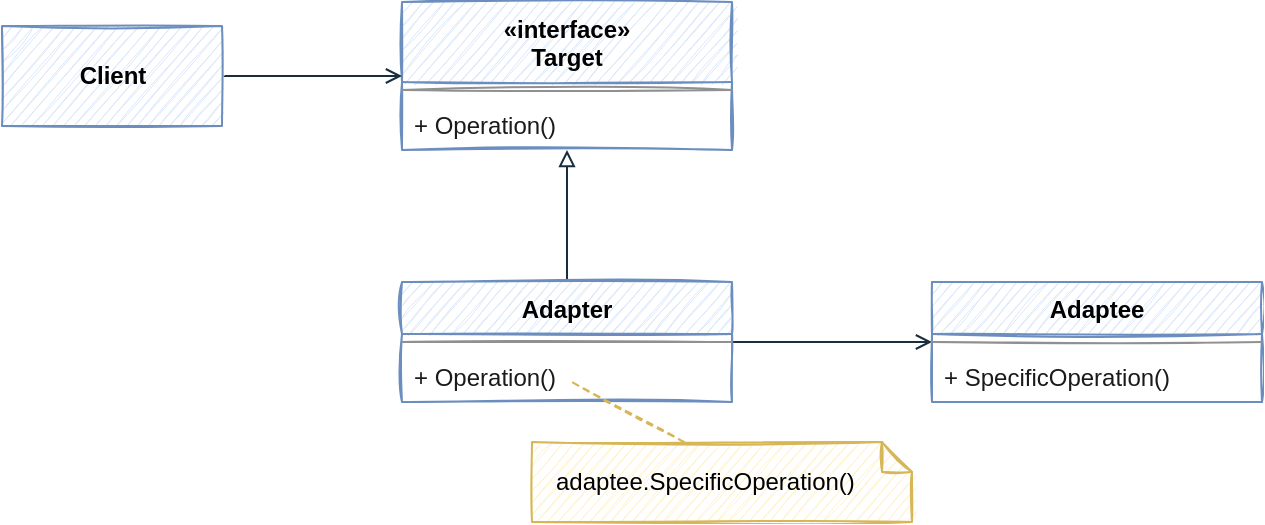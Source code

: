 <mxfile version="20.8.16" type="device" pages="5"><diagram id="pfxA9gv14tCuH7BsV-Ln" name="Adapter"><mxGraphModel dx="1404" dy="864" grid="0" gridSize="10" guides="1" tooltips="0" connect="1" arrows="1" fold="1" page="1" pageScale="1" pageWidth="1169" pageHeight="827" math="0" shadow="0"><root><mxCell id="t0Gk355Egd2EpJJYX6fK-0"/><mxCell id="t0Gk355Egd2EpJJYX6fK-1" parent="t0Gk355Egd2EpJJYX6fK-0"/><mxCell id="r9_oYsfu7Edrs36lkvw7-0" value="«interface»&#10;Target" style="swimlane;fontStyle=1;align=center;verticalAlign=top;childLayout=stackLayout;horizontal=1;startSize=40;horizontalStack=0;resizeParent=1;resizeParentMax=0;resizeLast=0;collapsible=1;marginBottom=0;rounded=0;sketch=1;fillColor=#dae8fc;strokeColor=#6c8ebf;" parent="t0Gk355Egd2EpJJYX6fK-1" vertex="1"><mxGeometry x="275" y="100" width="165" height="74" as="geometry"><mxRectangle x="250" y="670" width="100" height="30" as="alternateBounds"/></mxGeometry></mxCell><mxCell id="r9_oYsfu7Edrs36lkvw7-1" value="" style="line;strokeWidth=1;fillColor=none;align=left;verticalAlign=middle;spacingTop=-1;spacingLeft=3;spacingRight=3;rotatable=0;labelPosition=right;points=[];portConstraint=eastwest;rounded=0;sketch=1;labelBackgroundColor=#EEEEEE;strokeColor=#909090;fontColor=#1A1A1A;" parent="r9_oYsfu7Edrs36lkvw7-0" vertex="1"><mxGeometry y="40" width="165" height="8" as="geometry"/></mxCell><mxCell id="r9_oYsfu7Edrs36lkvw7-2" value="+ Operation()" style="text;strokeColor=none;fillColor=none;align=left;verticalAlign=top;spacingLeft=4;spacingRight=4;overflow=hidden;rotatable=0;points=[[0,0.5],[1,0.5]];portConstraint=eastwest;rounded=0;sketch=1;fontColor=#1A1A1A;" parent="r9_oYsfu7Edrs36lkvw7-0" vertex="1"><mxGeometry y="48" width="165" height="26" as="geometry"/></mxCell><mxCell id="r9_oYsfu7Edrs36lkvw7-3" style="edgeStyle=orthogonalEdgeStyle;rounded=0;orthogonalLoop=1;jettySize=auto;html=1;endArrow=block;endFill=0;labelBackgroundColor=#EEEEEE;strokeColor=#182E3E;fontColor=#1A1A1A;" parent="t0Gk355Egd2EpJJYX6fK-1" source="r9_oYsfu7Edrs36lkvw7-4" target="r9_oYsfu7Edrs36lkvw7-0" edge="1"><mxGeometry relative="1" as="geometry"/></mxCell><mxCell id="V8s5TMU2EH_NeJxdK_gp-17" style="edgeStyle=orthogonalEdgeStyle;rounded=0;orthogonalLoop=1;jettySize=auto;html=1;fontColor=#1A1A1A;strokeColor=#182E3E;endArrow=open;endFill=0;" parent="t0Gk355Egd2EpJJYX6fK-1" source="r9_oYsfu7Edrs36lkvw7-4" target="V8s5TMU2EH_NeJxdK_gp-14" edge="1"><mxGeometry relative="1" as="geometry"/></mxCell><mxCell id="r9_oYsfu7Edrs36lkvw7-4" value="Adapter" style="swimlane;fontStyle=1;align=center;verticalAlign=top;childLayout=stackLayout;horizontal=1;startSize=26;horizontalStack=0;resizeParent=1;resizeParentMax=0;resizeLast=0;collapsible=1;marginBottom=0;rounded=0;sketch=1;fillColor=#dae8fc;strokeColor=#6c8ebf;" parent="t0Gk355Egd2EpJJYX6fK-1" vertex="1"><mxGeometry x="275" y="240" width="165" height="60" as="geometry"/></mxCell><mxCell id="r9_oYsfu7Edrs36lkvw7-5" value="" style="line;strokeWidth=1;fillColor=none;align=left;verticalAlign=middle;spacingTop=-1;spacingLeft=3;spacingRight=3;rotatable=0;labelPosition=right;points=[];portConstraint=eastwest;rounded=0;sketch=1;labelBackgroundColor=#EEEEEE;strokeColor=#909090;fontColor=#1A1A1A;" parent="r9_oYsfu7Edrs36lkvw7-4" vertex="1"><mxGeometry y="26" width="165" height="8" as="geometry"/></mxCell><mxCell id="r9_oYsfu7Edrs36lkvw7-6" value="+ Operation()" style="text;strokeColor=none;fillColor=none;align=left;verticalAlign=top;spacingLeft=4;spacingRight=4;overflow=hidden;rotatable=0;points=[[0,0.5],[1,0.5]];portConstraint=eastwest;rounded=0;sketch=1;fontColor=#1A1A1A;" parent="r9_oYsfu7Edrs36lkvw7-4" vertex="1"><mxGeometry y="34" width="165" height="26" as="geometry"/></mxCell><mxCell id="r9_oYsfu7Edrs36lkvw7-12" style="edgeStyle=orthogonalEdgeStyle;rounded=0;orthogonalLoop=1;jettySize=auto;html=1;startArrow=none;startFill=0;endArrow=open;endFill=0;labelBackgroundColor=#EEEEEE;strokeColor=#182E3E;fontColor=#1A1A1A;" parent="t0Gk355Egd2EpJJYX6fK-1" source="r9_oYsfu7Edrs36lkvw7-13" target="r9_oYsfu7Edrs36lkvw7-0" edge="1"><mxGeometry relative="1" as="geometry"/></mxCell><mxCell id="r9_oYsfu7Edrs36lkvw7-13" value="&lt;b&gt;Client&lt;/b&gt;" style="html=1;rounded=0;sketch=1;fillColor=#dae8fc;strokeColor=#6c8ebf;" parent="t0Gk355Egd2EpJJYX6fK-1" vertex="1"><mxGeometry x="75" y="112" width="110" height="50" as="geometry"/></mxCell><mxCell id="V8s5TMU2EH_NeJxdK_gp-14" value="Adaptee" style="swimlane;fontStyle=1;align=center;verticalAlign=top;childLayout=stackLayout;horizontal=1;startSize=26;horizontalStack=0;resizeParent=1;resizeParentMax=0;resizeLast=0;collapsible=1;marginBottom=0;rounded=0;sketch=1;fillColor=#dae8fc;strokeColor=#6c8ebf;" parent="t0Gk355Egd2EpJJYX6fK-1" vertex="1"><mxGeometry x="540" y="240" width="165" height="60" as="geometry"/></mxCell><mxCell id="V8s5TMU2EH_NeJxdK_gp-15" value="" style="line;strokeWidth=1;fillColor=none;align=left;verticalAlign=middle;spacingTop=-1;spacingLeft=3;spacingRight=3;rotatable=0;labelPosition=right;points=[];portConstraint=eastwest;rounded=0;sketch=1;labelBackgroundColor=#EEEEEE;strokeColor=#909090;fontColor=#1A1A1A;" parent="V8s5TMU2EH_NeJxdK_gp-14" vertex="1"><mxGeometry y="26" width="165" height="8" as="geometry"/></mxCell><mxCell id="V8s5TMU2EH_NeJxdK_gp-16" value="+ SpecificOperation()" style="text;strokeColor=none;fillColor=none;align=left;verticalAlign=top;spacingLeft=4;spacingRight=4;overflow=hidden;rotatable=0;points=[[0,0.5],[1,0.5]];portConstraint=eastwest;rounded=0;sketch=1;fontColor=#1A1A1A;" parent="V8s5TMU2EH_NeJxdK_gp-14" vertex="1"><mxGeometry y="34" width="165" height="26" as="geometry"/></mxCell><mxCell id="V8s5TMU2EH_NeJxdK_gp-18" value="adaptee.SpecificOperation()" style="shape=note;size=15;align=left;spacingLeft=10;html=1;whiteSpace=wrap;rounded=0;sketch=1;strokeColor=#d6b656;fillColor=#fff2cc;" parent="t0Gk355Egd2EpJJYX6fK-1" vertex="1"><mxGeometry x="340" y="320" width="190" height="40" as="geometry"/></mxCell><mxCell id="V8s5TMU2EH_NeJxdK_gp-19" value="" style="edgeStyle=none;endArrow=none;exitX=0.4;exitY=0;dashed=1;html=1;rounded=1;sketch=1;fontColor=#1A1A1A;strokeColor=#d6b656;curved=0;fillColor=#fff2cc;" parent="t0Gk355Egd2EpJJYX6fK-1" source="V8s5TMU2EH_NeJxdK_gp-18" edge="1"><mxGeometry x="1" relative="1" as="geometry"><mxPoint x="360" y="290" as="targetPoint"/></mxGeometry></mxCell></root></mxGraphModel></diagram><diagram id="CFkx3T3PTNuRlUrd-KWw" name="Composite"><mxGraphModel dx="968" dy="596" grid="0" gridSize="10" guides="1" tooltips="1" connect="1" arrows="1" fold="1" page="1" pageScale="1" pageWidth="1654" pageHeight="1169" background="none" math="0" shadow="0"><root><mxCell id="0"/><mxCell id="1" parent="0"/><mxCell id="BNOG06OLYAFq1OP3cc1Z-1" value="«interface»&#10;Component" style="swimlane;fontStyle=1;align=center;verticalAlign=top;childLayout=stackLayout;horizontal=1;startSize=40;horizontalStack=0;resizeParent=1;resizeParentMax=0;resizeLast=0;collapsible=1;marginBottom=0;rounded=0;fillColor=#dae8fc;strokeColor=#6c8ebf;fontColor=default;sketch=1;curveFitting=1;jiggle=2;" parent="1" vertex="1"><mxGeometry x="232" y="360" width="165" height="74" as="geometry"><mxRectangle x="250" y="670" width="100" height="30" as="alternateBounds"/></mxGeometry></mxCell><mxCell id="BNOG06OLYAFq1OP3cc1Z-3" value="" style="line;strokeWidth=1;fillColor=none;align=left;verticalAlign=middle;spacingTop=-1;spacingLeft=3;spacingRight=3;rotatable=0;labelPosition=right;points=[];portConstraint=eastwest;rounded=0;labelBackgroundColor=#EEEEEE;strokeColor=#909090;fontColor=#1A1A1A;sketch=1;curveFitting=1;jiggle=2;" parent="BNOG06OLYAFq1OP3cc1Z-1" vertex="1"><mxGeometry y="40" width="165" height="8" as="geometry"/></mxCell><mxCell id="BNOG06OLYAFq1OP3cc1Z-4" value="+ Operation()" style="text;strokeColor=none;fillColor=none;align=left;verticalAlign=top;spacingLeft=4;spacingRight=4;overflow=hidden;rotatable=0;points=[[0,0.5],[1,0.5]];portConstraint=eastwest;rounded=0;fontColor=#1A1A1A;sketch=1;curveFitting=1;jiggle=2;" parent="BNOG06OLYAFq1OP3cc1Z-1" vertex="1"><mxGeometry y="48" width="165" height="26" as="geometry"/></mxCell><mxCell id="BNOG06OLYAFq1OP3cc1Z-27" style="edgeStyle=orthogonalEdgeStyle;rounded=0;orthogonalLoop=1;jettySize=auto;html=1;endArrow=block;endFill=0;labelBackgroundColor=#EEEEEE;strokeColor=#182E3E;fontColor=#1A1A1A;" parent="1" source="BNOG06OLYAFq1OP3cc1Z-5" target="BNOG06OLYAFq1OP3cc1Z-1" edge="1"><mxGeometry relative="1" as="geometry"/></mxCell><mxCell id="BNOG06OLYAFq1OP3cc1Z-5" value="Leaf" style="swimlane;fontStyle=1;align=center;verticalAlign=top;childLayout=stackLayout;horizontal=1;startSize=26;horizontalStack=0;resizeParent=1;resizeParentMax=0;resizeLast=0;collapsible=1;marginBottom=0;rounded=0;fillColor=#dae8fc;strokeColor=#6c8ebf;fontColor=default;sketch=1;curveFitting=1;jiggle=2;" parent="1" vertex="1"><mxGeometry x="112" y="530" width="165" height="60" as="geometry"/></mxCell><mxCell id="BNOG06OLYAFq1OP3cc1Z-6" value="" style="line;strokeWidth=1;fillColor=none;align=left;verticalAlign=middle;spacingTop=-1;spacingLeft=3;spacingRight=3;rotatable=0;labelPosition=right;points=[];portConstraint=eastwest;rounded=0;labelBackgroundColor=#EEEEEE;strokeColor=#909090;fontColor=#1A1A1A;sketch=1;curveFitting=1;jiggle=2;" parent="BNOG06OLYAFq1OP3cc1Z-5" vertex="1"><mxGeometry y="26" width="165" height="8" as="geometry"/></mxCell><mxCell id="BNOG06OLYAFq1OP3cc1Z-7" value="+ Operation()" style="text;strokeColor=none;fillColor=none;align=left;verticalAlign=top;spacingLeft=4;spacingRight=4;overflow=hidden;rotatable=0;points=[[0,0.5],[1,0.5]];portConstraint=eastwest;rounded=0;fontColor=#1A1A1A;sketch=1;curveFitting=1;jiggle=2;" parent="BNOG06OLYAFq1OP3cc1Z-5" vertex="1"><mxGeometry y="34" width="165" height="26" as="geometry"/></mxCell><mxCell id="BNOG06OLYAFq1OP3cc1Z-28" style="edgeStyle=orthogonalEdgeStyle;rounded=0;orthogonalLoop=1;jettySize=auto;html=1;endArrow=block;endFill=0;labelBackgroundColor=#EEEEEE;strokeColor=#182E3E;fontColor=#1A1A1A;" parent="1" source="BNOG06OLYAFq1OP3cc1Z-24" target="BNOG06OLYAFq1OP3cc1Z-1" edge="1"><mxGeometry relative="1" as="geometry"/></mxCell><mxCell id="BNOG06OLYAFq1OP3cc1Z-29" style="edgeStyle=orthogonalEdgeStyle;rounded=0;orthogonalLoop=1;jettySize=auto;html=1;entryX=1;entryY=0.5;entryDx=0;entryDy=0;endArrow=open;endFill=0;startArrow=diamondThin;startFill=0;labelBackgroundColor=#EEEEEE;strokeColor=#182E3E;fontColor=#1A1A1A;" parent="1" source="BNOG06OLYAFq1OP3cc1Z-24" target="BNOG06OLYAFq1OP3cc1Z-1" edge="1"><mxGeometry relative="1" as="geometry"><Array as="points"><mxPoint x="542" y="550"/><mxPoint x="542" y="397"/></Array></mxGeometry></mxCell><mxCell id="BNOG06OLYAFq1OP3cc1Z-24" value="Composite" style="swimlane;fontStyle=1;align=center;verticalAlign=top;childLayout=stackLayout;horizontal=1;startSize=26;horizontalStack=0;resizeParent=1;resizeParentMax=0;resizeLast=0;collapsible=1;marginBottom=0;rounded=0;fillColor=#dae8fc;strokeColor=#6c8ebf;fontColor=default;sketch=1;curveFitting=1;jiggle=2;" parent="1" vertex="1"><mxGeometry x="352" y="530" width="165" height="60" as="geometry"/></mxCell><mxCell id="BNOG06OLYAFq1OP3cc1Z-25" value="" style="line;strokeWidth=1;fillColor=none;align=left;verticalAlign=middle;spacingTop=-1;spacingLeft=3;spacingRight=3;rotatable=0;labelPosition=right;points=[];portConstraint=eastwest;rounded=0;labelBackgroundColor=#EEEEEE;strokeColor=#909090;fontColor=#1A1A1A;sketch=1;curveFitting=1;jiggle=2;" parent="BNOG06OLYAFq1OP3cc1Z-24" vertex="1"><mxGeometry y="26" width="165" height="8" as="geometry"/></mxCell><mxCell id="BNOG06OLYAFq1OP3cc1Z-26" value="+ Operation()" style="text;strokeColor=none;fillColor=none;align=left;verticalAlign=top;spacingLeft=4;spacingRight=4;overflow=hidden;rotatable=0;points=[[0,0.5],[1,0.5]];portConstraint=eastwest;rounded=0;fontColor=#1A1A1A;sketch=1;curveFitting=1;jiggle=2;" parent="BNOG06OLYAFq1OP3cc1Z-24" vertex="1"><mxGeometry y="34" width="165" height="26" as="geometry"/></mxCell><mxCell id="BNOG06OLYAFq1OP3cc1Z-31" style="edgeStyle=orthogonalEdgeStyle;rounded=0;orthogonalLoop=1;jettySize=auto;html=1;startArrow=none;startFill=0;endArrow=open;endFill=0;labelBackgroundColor=#EEEEEE;strokeColor=#182E3E;fontColor=#1A1A1A;" parent="1" source="BNOG06OLYAFq1OP3cc1Z-30" target="BNOG06OLYAFq1OP3cc1Z-1" edge="1"><mxGeometry relative="1" as="geometry"/></mxCell><mxCell id="BNOG06OLYAFq1OP3cc1Z-30" value="Client" style="html=1;rounded=0;fillColor=#dae8fc;strokeColor=#6c8ebf;fontColor=default;sketch=1;curveFitting=1;jiggle=2;" parent="1" vertex="1"><mxGeometry x="32" y="372" width="110" height="50" as="geometry"/></mxCell><mxCell id="BNOG06OLYAFq1OP3cc1Z-33" value="«interface»&#10;Component" style="swimlane;fontStyle=1;align=center;verticalAlign=top;childLayout=stackLayout;horizontal=1;startSize=40;horizontalStack=0;resizeParent=1;resizeParentMax=0;resizeLast=0;collapsible=1;marginBottom=0;rounded=0;fillColor=#dae8fc;strokeColor=#6c8ebf;fontColor=default;sketch=1;curveFitting=1;jiggle=2;" parent="1" vertex="1"><mxGeometry x="793" y="291" width="165" height="74" as="geometry"><mxRectangle x="250" y="670" width="100" height="30" as="alternateBounds"/></mxGeometry></mxCell><mxCell id="BNOG06OLYAFq1OP3cc1Z-34" value="" style="line;strokeWidth=1;fillColor=none;align=left;verticalAlign=middle;spacingTop=-1;spacingLeft=3;spacingRight=3;rotatable=0;labelPosition=right;points=[];portConstraint=eastwest;rounded=0;labelBackgroundColor=#EEEEEE;strokeColor=#909090;fontColor=#1A1A1A;sketch=1;curveFitting=1;jiggle=2;" parent="BNOG06OLYAFq1OP3cc1Z-33" vertex="1"><mxGeometry y="40" width="165" height="8" as="geometry"/></mxCell><mxCell id="BNOG06OLYAFq1OP3cc1Z-35" value="+ Operation()" style="text;strokeColor=none;fillColor=none;align=left;verticalAlign=top;spacingLeft=4;spacingRight=4;overflow=hidden;rotatable=0;points=[[0,0.5],[1,0.5]];portConstraint=eastwest;rounded=0;fontColor=#1A1A1A;sketch=1;curveFitting=1;jiggle=2;" parent="BNOG06OLYAFq1OP3cc1Z-33" vertex="1"><mxGeometry y="48" width="165" height="26" as="geometry"/></mxCell><mxCell id="BNOG06OLYAFq1OP3cc1Z-36" style="edgeStyle=orthogonalEdgeStyle;rounded=0;orthogonalLoop=1;jettySize=auto;html=1;endArrow=block;endFill=0;labelBackgroundColor=#EEEEEE;strokeColor=#182E3E;fontColor=#1A1A1A;" parent="1" source="BNOG06OLYAFq1OP3cc1Z-37" target="BNOG06OLYAFq1OP3cc1Z-33" edge="1"><mxGeometry relative="1" as="geometry"/></mxCell><mxCell id="BNOG06OLYAFq1OP3cc1Z-37" value="Leaf" style="swimlane;fontStyle=1;align=center;verticalAlign=top;childLayout=stackLayout;horizontal=1;startSize=26;horizontalStack=0;resizeParent=1;resizeParentMax=0;resizeLast=0;collapsible=1;marginBottom=0;rounded=0;fillColor=#dae8fc;strokeColor=#6c8ebf;fontColor=default;sketch=1;curveFitting=1;jiggle=2;" parent="1" vertex="1"><mxGeometry x="673" y="451" width="165" height="60" as="geometry"/></mxCell><mxCell id="BNOG06OLYAFq1OP3cc1Z-38" value="" style="line;strokeWidth=1;fillColor=none;align=left;verticalAlign=middle;spacingTop=-1;spacingLeft=3;spacingRight=3;rotatable=0;labelPosition=right;points=[];portConstraint=eastwest;rounded=0;labelBackgroundColor=#EEEEEE;strokeColor=#909090;fontColor=#1A1A1A;sketch=1;curveFitting=1;jiggle=2;" parent="BNOG06OLYAFq1OP3cc1Z-37" vertex="1"><mxGeometry y="26" width="165" height="8" as="geometry"/></mxCell><mxCell id="BNOG06OLYAFq1OP3cc1Z-39" value="+ Operation()" style="text;strokeColor=none;fillColor=none;align=left;verticalAlign=top;spacingLeft=4;spacingRight=4;overflow=hidden;rotatable=0;points=[[0,0.5],[1,0.5]];portConstraint=eastwest;rounded=0;fontColor=#1A1A1A;sketch=1;curveFitting=1;jiggle=2;" parent="BNOG06OLYAFq1OP3cc1Z-37" vertex="1"><mxGeometry y="34" width="165" height="26" as="geometry"/></mxCell><mxCell id="BNOG06OLYAFq1OP3cc1Z-40" style="edgeStyle=orthogonalEdgeStyle;rounded=0;orthogonalLoop=1;jettySize=auto;html=1;endArrow=block;endFill=0;labelBackgroundColor=#EEEEEE;strokeColor=#182E3E;fontColor=#1A1A1A;" parent="1" source="BNOG06OLYAFq1OP3cc1Z-42" target="BNOG06OLYAFq1OP3cc1Z-33" edge="1"><mxGeometry relative="1" as="geometry"/></mxCell><mxCell id="BNOG06OLYAFq1OP3cc1Z-41" style="edgeStyle=orthogonalEdgeStyle;rounded=0;orthogonalLoop=1;jettySize=auto;html=1;entryX=1;entryY=0.5;entryDx=0;entryDy=0;endArrow=open;endFill=0;startArrow=diamondThin;startFill=0;labelBackgroundColor=#EEEEEE;strokeColor=#182E3E;fontColor=#1A1A1A;" parent="1" source="BNOG06OLYAFq1OP3cc1Z-42" target="BNOG06OLYAFq1OP3cc1Z-33" edge="1"><mxGeometry relative="1" as="geometry"><Array as="points"><mxPoint x="1123" y="533"/><mxPoint x="1123" y="328"/></Array></mxGeometry></mxCell><mxCell id="BNOG06OLYAFq1OP3cc1Z-42" value="Composite" style="swimlane;fontStyle=1;align=center;verticalAlign=top;childLayout=stackLayout;horizontal=1;startSize=26;horizontalStack=0;resizeParent=1;resizeParentMax=0;resizeLast=0;collapsible=1;marginBottom=0;rounded=0;fillColor=#dae8fc;strokeColor=#6c8ebf;fontColor=default;sketch=1;curveFitting=1;jiggle=2;" parent="1" vertex="1"><mxGeometry x="913" y="451" width="165" height="164" as="geometry"/></mxCell><mxCell id="BNOG06OLYAFq1OP3cc1Z-51" value="- _children: Component[]" style="text;strokeColor=none;fillColor=none;align=left;verticalAlign=top;spacingLeft=4;spacingRight=4;overflow=hidden;rotatable=0;points=[[0,0.5],[1,0.5]];portConstraint=eastwest;rounded=0;fontColor=#1A1A1A;sketch=1;curveFitting=1;jiggle=2;" parent="BNOG06OLYAFq1OP3cc1Z-42" vertex="1"><mxGeometry y="26" width="165" height="26" as="geometry"/></mxCell><mxCell id="BNOG06OLYAFq1OP3cc1Z-43" value="" style="line;strokeWidth=1;fillColor=none;align=left;verticalAlign=middle;spacingTop=-1;spacingLeft=3;spacingRight=3;rotatable=0;labelPosition=right;points=[];portConstraint=eastwest;rounded=0;labelBackgroundColor=#EEEEEE;strokeColor=#909090;fontColor=#1A1A1A;" parent="BNOG06OLYAFq1OP3cc1Z-42" vertex="1"><mxGeometry y="52" width="165" height="8" as="geometry"/></mxCell><mxCell id="BNOG06OLYAFq1OP3cc1Z-47" value="+ Add(Component child)" style="text;strokeColor=none;fillColor=none;align=left;verticalAlign=top;spacingLeft=4;spacingRight=4;overflow=hidden;rotatable=0;points=[[0,0.5],[1,0.5]];portConstraint=eastwest;rounded=0;fontColor=#1A1A1A;sketch=1;curveFitting=1;jiggle=2;" parent="BNOG06OLYAFq1OP3cc1Z-42" vertex="1"><mxGeometry y="60" width="165" height="26" as="geometry"/></mxCell><mxCell id="BNOG06OLYAFq1OP3cc1Z-48" value="+ Remove(Component child)" style="text;strokeColor=none;fillColor=none;align=left;verticalAlign=top;spacingLeft=4;spacingRight=4;overflow=hidden;rotatable=0;points=[[0,0.5],[1,0.5]];portConstraint=eastwest;rounded=0;fontColor=#1A1A1A;sketch=1;curveFitting=1;jiggle=2;" parent="BNOG06OLYAFq1OP3cc1Z-42" vertex="1"><mxGeometry y="86" width="165" height="26" as="geometry"/></mxCell><mxCell id="BNOG06OLYAFq1OP3cc1Z-49" value="+ GetChild(): Component" style="text;strokeColor=none;fillColor=none;align=left;verticalAlign=top;spacingLeft=4;spacingRight=4;overflow=hidden;rotatable=0;points=[[0,0.5],[1,0.5]];portConstraint=eastwest;rounded=0;fontColor=#1A1A1A;sketch=1;curveFitting=1;jiggle=2;" parent="BNOG06OLYAFq1OP3cc1Z-42" vertex="1"><mxGeometry y="112" width="165" height="26" as="geometry"/></mxCell><mxCell id="BNOG06OLYAFq1OP3cc1Z-44" value="+ Operation()" style="text;strokeColor=none;fillColor=none;align=left;verticalAlign=top;spacingLeft=4;spacingRight=4;overflow=hidden;rotatable=0;points=[[0,0.5],[1,0.5]];portConstraint=eastwest;rounded=0;fontColor=#1A1A1A;sketch=1;curveFitting=1;jiggle=2;" parent="BNOG06OLYAFq1OP3cc1Z-42" vertex="1"><mxGeometry y="138" width="165" height="26" as="geometry"/></mxCell><mxCell id="BNOG06OLYAFq1OP3cc1Z-45" style="edgeStyle=orthogonalEdgeStyle;rounded=0;orthogonalLoop=1;jettySize=auto;html=1;startArrow=none;startFill=0;endArrow=open;endFill=0;labelBackgroundColor=#EEEEEE;strokeColor=#182E3E;fontColor=#1A1A1A;" parent="1" source="BNOG06OLYAFq1OP3cc1Z-46" target="BNOG06OLYAFq1OP3cc1Z-33" edge="1"><mxGeometry relative="1" as="geometry"/></mxCell><mxCell id="BNOG06OLYAFq1OP3cc1Z-46" value="Client" style="html=1;rounded=0;fillColor=#dae8fc;strokeColor=#6c8ebf;fontColor=default;sketch=1;curveFitting=1;jiggle=2;" parent="1" vertex="1"><mxGeometry x="603" y="303" width="110" height="50" as="geometry"/></mxCell><mxCell id="BNOG06OLYAFq1OP3cc1Z-52" value="«interface»&#10;Component" style="swimlane;fontStyle=1;align=center;verticalAlign=top;childLayout=stackLayout;horizontal=1;startSize=40;horizontalStack=0;resizeParent=1;resizeParentMax=0;resizeLast=0;collapsible=1;marginBottom=0;rounded=0;fillColor=#dae8fc;strokeColor=#6c8ebf;fontColor=default;sketch=1;curveFitting=1;jiggle=2;" parent="1" vertex="1"><mxGeometry x="1300" y="696" width="165" height="152" as="geometry"><mxRectangle x="250" y="670" width="100" height="30" as="alternateBounds"/></mxGeometry></mxCell><mxCell id="BNOG06OLYAFq1OP3cc1Z-53" value="" style="line;strokeWidth=1;fillColor=none;align=left;verticalAlign=middle;spacingTop=-1;spacingLeft=3;spacingRight=3;rotatable=0;labelPosition=right;points=[];portConstraint=eastwest;rounded=0;labelBackgroundColor=#EEEEEE;strokeColor=#909090;fontColor=#1A1A1A;sketch=1;curveFitting=1;jiggle=2;" parent="BNOG06OLYAFq1OP3cc1Z-52" vertex="1"><mxGeometry y="40" width="165" height="8" as="geometry"/></mxCell><mxCell id="BNOG06OLYAFq1OP3cc1Z-68" value="+ GetChild(): Component" style="text;strokeColor=none;fillColor=none;align=left;verticalAlign=top;spacingLeft=4;spacingRight=4;overflow=hidden;rotatable=0;points=[[0,0.5],[1,0.5]];portConstraint=eastwest;rounded=0;fontColor=#1A1A1A;sketch=1;curveFitting=1;jiggle=2;" parent="BNOG06OLYAFq1OP3cc1Z-52" vertex="1"><mxGeometry y="48" width="165" height="26" as="geometry"/></mxCell><mxCell id="BNOG06OLYAFq1OP3cc1Z-67" value="+ Remove(Component child)" style="text;strokeColor=none;fillColor=none;align=left;verticalAlign=top;spacingLeft=4;spacingRight=4;overflow=hidden;rotatable=0;points=[[0,0.5],[1,0.5]];portConstraint=eastwest;rounded=0;fontColor=#1A1A1A;sketch=1;curveFitting=1;jiggle=2;" parent="BNOG06OLYAFq1OP3cc1Z-52" vertex="1"><mxGeometry y="74" width="165" height="26" as="geometry"/></mxCell><mxCell id="BNOG06OLYAFq1OP3cc1Z-66" value="+ Add(Component child)" style="text;strokeColor=none;fillColor=none;align=left;verticalAlign=top;spacingLeft=4;spacingRight=4;overflow=hidden;rotatable=0;points=[[0,0.5],[1,0.5]];portConstraint=eastwest;rounded=0;fontColor=#1A1A1A;sketch=1;curveFitting=1;jiggle=2;" parent="BNOG06OLYAFq1OP3cc1Z-52" vertex="1"><mxGeometry y="100" width="165" height="26" as="geometry"/></mxCell><mxCell id="BNOG06OLYAFq1OP3cc1Z-54" value="+ Operation()" style="text;strokeColor=none;fillColor=none;align=left;verticalAlign=top;spacingLeft=4;spacingRight=4;overflow=hidden;rotatable=0;points=[[0,0.5],[1,0.5]];portConstraint=eastwest;rounded=0;fontColor=#1A1A1A;sketch=1;curveFitting=1;jiggle=2;" parent="BNOG06OLYAFq1OP3cc1Z-52" vertex="1"><mxGeometry y="126" width="165" height="26" as="geometry"/></mxCell><mxCell id="BNOG06OLYAFq1OP3cc1Z-55" style="edgeStyle=orthogonalEdgeStyle;rounded=0;orthogonalLoop=1;jettySize=auto;html=1;endArrow=block;endFill=0;labelBackgroundColor=#EEEEEE;strokeColor=#182E3E;fontColor=#1A1A1A;" parent="1" source="BNOG06OLYAFq1OP3cc1Z-56" target="BNOG06OLYAFq1OP3cc1Z-52" edge="1"><mxGeometry relative="1" as="geometry"/></mxCell><mxCell id="BNOG06OLYAFq1OP3cc1Z-56" value="Leaf" style="swimlane;fontStyle=1;align=center;verticalAlign=top;childLayout=stackLayout;horizontal=1;startSize=26;horizontalStack=0;resizeParent=1;resizeParentMax=0;resizeLast=0;collapsible=1;marginBottom=0;rounded=0;fillColor=#dae8fc;strokeColor=#6c8ebf;fontColor=default;sketch=1;curveFitting=1;jiggle=2;" parent="1" vertex="1"><mxGeometry x="1180" y="926" width="165" height="60" as="geometry"/></mxCell><mxCell id="BNOG06OLYAFq1OP3cc1Z-57" value="" style="line;strokeWidth=1;fillColor=none;align=left;verticalAlign=middle;spacingTop=-1;spacingLeft=3;spacingRight=3;rotatable=0;labelPosition=right;points=[];portConstraint=eastwest;rounded=0;labelBackgroundColor=#EEEEEE;strokeColor=#909090;fontColor=#1A1A1A;sketch=1;curveFitting=1;jiggle=2;" parent="BNOG06OLYAFq1OP3cc1Z-56" vertex="1"><mxGeometry y="26" width="165" height="8" as="geometry"/></mxCell><mxCell id="BNOG06OLYAFq1OP3cc1Z-58" value="+ Operation()" style="text;strokeColor=none;fillColor=none;align=left;verticalAlign=top;spacingLeft=4;spacingRight=4;overflow=hidden;rotatable=0;points=[[0,0.5],[1,0.5]];portConstraint=eastwest;rounded=0;fontColor=#1A1A1A;sketch=1;curveFitting=1;jiggle=2;" parent="BNOG06OLYAFq1OP3cc1Z-56" vertex="1"><mxGeometry y="34" width="165" height="26" as="geometry"/></mxCell><mxCell id="BNOG06OLYAFq1OP3cc1Z-59" style="edgeStyle=orthogonalEdgeStyle;rounded=0;orthogonalLoop=1;jettySize=auto;html=1;endArrow=block;endFill=0;labelBackgroundColor=#EEEEEE;strokeColor=#182E3E;fontColor=#1A1A1A;" parent="1" source="BNOG06OLYAFq1OP3cc1Z-61" target="BNOG06OLYAFq1OP3cc1Z-52" edge="1"><mxGeometry relative="1" as="geometry"/></mxCell><mxCell id="BNOG06OLYAFq1OP3cc1Z-60" style="edgeStyle=orthogonalEdgeStyle;rounded=0;orthogonalLoop=1;jettySize=auto;html=1;entryX=1;entryY=0.5;entryDx=0;entryDy=0;endArrow=open;endFill=0;startArrow=diamondThin;startFill=0;labelBackgroundColor=#EEEEEE;strokeColor=#182E3E;fontColor=#1A1A1A;" parent="1" source="BNOG06OLYAFq1OP3cc1Z-61" target="BNOG06OLYAFq1OP3cc1Z-52" edge="1"><mxGeometry relative="1" as="geometry"><Array as="points"><mxPoint x="1620" y="995"/><mxPoint x="1620" y="772"/></Array></mxGeometry></mxCell><mxCell id="BNOG06OLYAFq1OP3cc1Z-61" value="Composite" style="swimlane;fontStyle=1;align=center;verticalAlign=top;childLayout=stackLayout;horizontal=1;startSize=26;horizontalStack=0;resizeParent=1;resizeParentMax=0;resizeLast=0;collapsible=1;marginBottom=0;rounded=0;fillColor=#dae8fc;strokeColor=#6c8ebf;fontColor=default;sketch=1;curveFitting=1;jiggle=2;" parent="1" vertex="1"><mxGeometry x="1420" y="926" width="165" height="138" as="geometry"/></mxCell><mxCell id="BNOG06OLYAFq1OP3cc1Z-69" value="+ Add(Component child)" style="text;strokeColor=none;fillColor=none;align=left;verticalAlign=top;spacingLeft=4;spacingRight=4;overflow=hidden;rotatable=0;points=[[0,0.5],[1,0.5]];portConstraint=eastwest;rounded=0;fontColor=#1A1A1A;sketch=1;curveFitting=1;jiggle=2;" parent="BNOG06OLYAFq1OP3cc1Z-61" vertex="1"><mxGeometry y="26" width="165" height="26" as="geometry"/></mxCell><mxCell id="BNOG06OLYAFq1OP3cc1Z-71" value="+ GetChild(): Component" style="text;strokeColor=none;fillColor=none;align=left;verticalAlign=top;spacingLeft=4;spacingRight=4;overflow=hidden;rotatable=0;points=[[0,0.5],[1,0.5]];portConstraint=eastwest;rounded=0;fontColor=#1A1A1A;sketch=1;curveFitting=1;jiggle=2;" parent="BNOG06OLYAFq1OP3cc1Z-61" vertex="1"><mxGeometry y="52" width="165" height="26" as="geometry"/></mxCell><mxCell id="BNOG06OLYAFq1OP3cc1Z-70" value="+ Remove(Component child)" style="text;strokeColor=none;fillColor=none;align=left;verticalAlign=top;spacingLeft=4;spacingRight=4;overflow=hidden;rotatable=0;points=[[0,0.5],[1,0.5]];portConstraint=eastwest;rounded=0;fontColor=#1A1A1A;sketch=1;curveFitting=1;jiggle=2;" parent="BNOG06OLYAFq1OP3cc1Z-61" vertex="1"><mxGeometry y="78" width="165" height="26" as="geometry"/></mxCell><mxCell id="BNOG06OLYAFq1OP3cc1Z-62" value="" style="line;strokeWidth=1;fillColor=none;align=left;verticalAlign=middle;spacingTop=-1;spacingLeft=3;spacingRight=3;rotatable=0;labelPosition=right;points=[];portConstraint=eastwest;rounded=0;labelBackgroundColor=#EEEEEE;strokeColor=#909090;fontColor=#1A1A1A;sketch=1;curveFitting=1;jiggle=2;" parent="BNOG06OLYAFq1OP3cc1Z-61" vertex="1"><mxGeometry y="104" width="165" height="8" as="geometry"/></mxCell><mxCell id="BNOG06OLYAFq1OP3cc1Z-63" value="+ Operation()" style="text;strokeColor=none;fillColor=none;align=left;verticalAlign=top;spacingLeft=4;spacingRight=4;overflow=hidden;rotatable=0;points=[[0,0.5],[1,0.5]];portConstraint=eastwest;rounded=0;fontColor=#1A1A1A;sketch=1;curveFitting=1;jiggle=2;" parent="BNOG06OLYAFq1OP3cc1Z-61" vertex="1"><mxGeometry y="112" width="165" height="26" as="geometry"/></mxCell><mxCell id="BNOG06OLYAFq1OP3cc1Z-64" style="edgeStyle=orthogonalEdgeStyle;rounded=0;orthogonalLoop=1;jettySize=auto;html=1;startArrow=none;startFill=0;endArrow=open;endFill=0;labelBackgroundColor=#EEEEEE;strokeColor=#182E3E;fontColor=#1A1A1A;" parent="1" source="BNOG06OLYAFq1OP3cc1Z-65" target="BNOG06OLYAFq1OP3cc1Z-52" edge="1"><mxGeometry relative="1" as="geometry"/></mxCell><mxCell id="BNOG06OLYAFq1OP3cc1Z-65" value="Client" style="html=1;rounded=0;fillColor=#dae8fc;strokeColor=#6c8ebf;fontColor=default;sketch=1;curveFitting=1;jiggle=2;" parent="1" vertex="1"><mxGeometry x="1110" y="747" width="110" height="50" as="geometry"/></mxCell><mxCell id="46ntWRypd5fgjoJW8iKc-1" value="Should not implement: Add(), Remove(), GetChild()" style="shape=note;size=15;align=left;spacingLeft=10;html=1;whiteSpace=wrap;rounded=0;sketch=1;strokeColor=#d6b656;fillColor=#fff2cc;" vertex="1" parent="1"><mxGeometry x="1184" y="1016" width="190" height="40" as="geometry"/></mxCell><mxCell id="46ntWRypd5fgjoJW8iKc-2" value="" style="edgeStyle=none;endArrow=none;exitX=0.4;exitY=0;dashed=1;html=1;rounded=1;sketch=1;fontColor=#1A1A1A;strokeColor=#d6b656;curved=0;fillColor=#fff2cc;entryX=0.591;entryY=1.003;entryDx=0;entryDy=0;entryPerimeter=0;" edge="1" parent="1" source="46ntWRypd5fgjoJW8iKc-1" target="BNOG06OLYAFq1OP3cc1Z-58"><mxGeometry x="1" relative="1" as="geometry"><mxPoint x="1204" y="986" as="targetPoint"/></mxGeometry></mxCell></root></mxGraphModel></diagram><diagram id="0hrxTNzccrfhBCuLjd9K" name="Strategy"><mxGraphModel dx="1404" dy="864" grid="1" gridSize="10" guides="1" tooltips="1" connect="1" arrows="1" fold="1" page="1" pageScale="1" pageWidth="1169" pageHeight="827" math="0" shadow="0"><root><mxCell id="Yq5xRgmWrB6RlAjooAV_-0"/><mxCell id="Yq5xRgmWrB6RlAjooAV_-1" parent="Yq5xRgmWrB6RlAjooAV_-0"/></root></mxGraphModel></diagram><diagram id="zWnYbkroHUDhtVZg8e_o" name="Proxy"><mxGraphModel dx="2573" dy="864" grid="1" gridSize="10" guides="1" tooltips="1" connect="1" arrows="1" fold="1" page="1" pageScale="1" pageWidth="1169" pageHeight="827" math="0" shadow="0"><root><mxCell id="0"/><mxCell id="1" parent="0"/><mxCell id="bJq0gvxn55feJPTDZ4S--1" value="«interface»&#10;Subject" style="swimlane;fontStyle=1;align=center;verticalAlign=top;childLayout=stackLayout;horizontal=1;startSize=40;horizontalStack=0;resizeParent=1;resizeParentMax=0;resizeLast=0;collapsible=1;marginBottom=0;rounded=0;sketch=1;fillColor=#dae8fc;strokeColor=#6c8ebf;fontColor=default;" parent="1" vertex="1"><mxGeometry x="-720" y="150" width="165" height="74" as="geometry"><mxRectangle x="250" y="670" width="100" height="30" as="alternateBounds"/></mxGeometry></mxCell><mxCell id="bJq0gvxn55feJPTDZ4S--2" value="" style="line;strokeWidth=1;fillColor=none;align=left;verticalAlign=middle;spacingTop=-1;spacingLeft=3;spacingRight=3;rotatable=0;labelPosition=right;points=[];portConstraint=eastwest;rounded=0;sketch=1;labelBackgroundColor=#EEEEEE;strokeColor=#909090;fontColor=#1A1A1A;" parent="bJq0gvxn55feJPTDZ4S--1" vertex="1"><mxGeometry y="40" width="165" height="8" as="geometry"/></mxCell><mxCell id="bJq0gvxn55feJPTDZ4S--3" value="+ Operation()" style="text;strokeColor=none;fillColor=none;align=left;verticalAlign=top;spacingLeft=4;spacingRight=4;overflow=hidden;rotatable=0;points=[[0,0.5],[1,0.5]];portConstraint=eastwest;rounded=0;sketch=1;fontColor=#1A1A1A;" parent="bJq0gvxn55feJPTDZ4S--1" vertex="1"><mxGeometry y="48" width="165" height="26" as="geometry"/></mxCell><mxCell id="bJq0gvxn55feJPTDZ4S--4" style="edgeStyle=orthogonalEdgeStyle;rounded=0;orthogonalLoop=1;jettySize=auto;html=1;endArrow=block;endFill=0;labelBackgroundColor=#EEEEEE;strokeColor=#182E3E;fontColor=#1A1A1A;" parent="1" source="bJq0gvxn55feJPTDZ4S--5" target="bJq0gvxn55feJPTDZ4S--1" edge="1"><mxGeometry relative="1" as="geometry"/></mxCell><mxCell id="zE3TSSOudIvQtrCk9SOY-6" style="edgeStyle=orthogonalEdgeStyle;rounded=0;orthogonalLoop=1;jettySize=auto;html=1;fontSize=12;startSize=8;endSize=8;endArrow=open;endFill=0;" parent="1" source="bJq0gvxn55feJPTDZ4S--5" target="zE3TSSOudIvQtrCk9SOY-1" edge="1"><mxGeometry relative="1" as="geometry"/></mxCell><mxCell id="bJq0gvxn55feJPTDZ4S--5" value="Proxy" style="swimlane;fontStyle=1;align=center;verticalAlign=top;childLayout=stackLayout;horizontal=1;startSize=26;horizontalStack=0;resizeParent=1;resizeParentMax=0;resizeLast=0;collapsible=1;marginBottom=0;rounded=0;sketch=1;fillColor=#dae8fc;strokeColor=#6c8ebf;fontColor=default;" parent="1" vertex="1"><mxGeometry x="-840" y="310" width="165" height="60" as="geometry"/></mxCell><mxCell id="bJq0gvxn55feJPTDZ4S--6" value="" style="line;strokeWidth=1;fillColor=none;align=left;verticalAlign=middle;spacingTop=-1;spacingLeft=3;spacingRight=3;rotatable=0;labelPosition=right;points=[];portConstraint=eastwest;rounded=0;sketch=1;labelBackgroundColor=#EEEEEE;strokeColor=#909090;fontColor=#1A1A1A;" parent="bJq0gvxn55feJPTDZ4S--5" vertex="1"><mxGeometry y="26" width="165" height="8" as="geometry"/></mxCell><mxCell id="bJq0gvxn55feJPTDZ4S--7" value="+ Operation()" style="text;strokeColor=none;fillColor=none;align=left;verticalAlign=top;spacingLeft=4;spacingRight=4;overflow=hidden;rotatable=0;points=[[0,0.5],[1,0.5]];portConstraint=eastwest;rounded=0;sketch=1;fontColor=#1A1A1A;" parent="bJq0gvxn55feJPTDZ4S--5" vertex="1"><mxGeometry y="34" width="165" height="26" as="geometry"/></mxCell><mxCell id="bJq0gvxn55feJPTDZ4S--17" style="edgeStyle=orthogonalEdgeStyle;rounded=0;orthogonalLoop=1;jettySize=auto;html=1;startArrow=none;startFill=0;endArrow=open;endFill=0;labelBackgroundColor=#EEEEEE;strokeColor=#182E3E;fontColor=#1A1A1A;" parent="1" source="bJq0gvxn55feJPTDZ4S--18" target="bJq0gvxn55feJPTDZ4S--1" edge="1"><mxGeometry relative="1" as="geometry"/></mxCell><mxCell id="bJq0gvxn55feJPTDZ4S--18" value="Client" style="html=1;rounded=0;sketch=1;fillColor=#dae8fc;strokeColor=#6c8ebf;fontColor=default;curveFitting=1;jiggle=2;" parent="1" vertex="1"><mxGeometry x="-910" y="162" width="110" height="50" as="geometry"/></mxCell><mxCell id="zE3TSSOudIvQtrCk9SOY-5" style="edgeStyle=orthogonalEdgeStyle;rounded=0;orthogonalLoop=1;jettySize=auto;html=1;fontSize=11;startSize=8;endSize=8;labelBackgroundColor=#EEEEEE;endArrow=block;strokeColor=#182E3E;fontColor=#1A1A1A;endFill=0;" parent="1" source="zE3TSSOudIvQtrCk9SOY-1" target="bJq0gvxn55feJPTDZ4S--1" edge="1"><mxGeometry relative="1" as="geometry"/></mxCell><mxCell id="zE3TSSOudIvQtrCk9SOY-1" value="RealSubject" style="swimlane;fontStyle=1;align=center;verticalAlign=top;childLayout=stackLayout;horizontal=1;startSize=26;horizontalStack=0;resizeParent=1;resizeParentMax=0;resizeLast=0;collapsible=1;marginBottom=0;rounded=0;sketch=1;fillColor=#dae8fc;strokeColor=#6c8ebf;fontColor=default;" parent="1" vertex="1"><mxGeometry x="-600" y="310" width="165" height="60" as="geometry"/></mxCell><mxCell id="zE3TSSOudIvQtrCk9SOY-2" value="" style="line;strokeWidth=1;fillColor=none;align=left;verticalAlign=middle;spacingTop=-1;spacingLeft=3;spacingRight=3;rotatable=0;labelPosition=right;points=[];portConstraint=eastwest;rounded=0;sketch=1;labelBackgroundColor=#EEEEEE;strokeColor=#909090;fontColor=#1A1A1A;" parent="zE3TSSOudIvQtrCk9SOY-1" vertex="1"><mxGeometry y="26" width="165" height="8" as="geometry"/></mxCell><mxCell id="zE3TSSOudIvQtrCk9SOY-3" value="+ Operation()" style="text;strokeColor=none;fillColor=none;align=left;verticalAlign=top;spacingLeft=4;spacingRight=4;overflow=hidden;rotatable=0;points=[[0,0.5],[1,0.5]];portConstraint=eastwest;rounded=0;sketch=1;fontColor=#1A1A1A;" parent="zE3TSSOudIvQtrCk9SOY-1" vertex="1"><mxGeometry y="34" width="165" height="26" as="geometry"/></mxCell></root></mxGraphModel></diagram><diagram id="FnoLo6uCfzN_WaeMd2eJ" name="Decorator"><mxGraphModel dx="1404" dy="864" grid="0" gridSize="10" guides="1" tooltips="1" connect="1" arrows="1" fold="1" page="1" pageScale="1" pageWidth="1169" pageHeight="827" math="0" shadow="0"><root><mxCell id="0"/><mxCell id="1" parent="0"/><mxCell id="rLRFaC7Z4CtTyHRnIzG0-1" value="«interface»&#10;Component" style="swimlane;fontStyle=1;align=center;verticalAlign=top;childLayout=stackLayout;horizontal=1;startSize=40;horizontalStack=0;resizeParent=1;resizeParentMax=0;resizeLast=0;collapsible=1;marginBottom=0;rounded=0;sketch=1;fillColor=#dae8fc;strokeColor=#6c8ebf;fontColor=default;" parent="1" vertex="1"><mxGeometry x="140" y="176.66" width="165" height="74" as="geometry"/></mxCell><mxCell id="rLRFaC7Z4CtTyHRnIzG0-2" value="" style="line;strokeWidth=1;fillColor=none;align=left;verticalAlign=middle;spacingTop=-1;spacingLeft=3;spacingRight=3;rotatable=0;labelPosition=right;points=[];portConstraint=eastwest;rounded=0;sketch=1;labelBackgroundColor=#EEEEEE;strokeColor=#909090;fontColor=#1A1A1A;" parent="rLRFaC7Z4CtTyHRnIzG0-1" vertex="1"><mxGeometry y="40" width="165" height="8" as="geometry"/></mxCell><mxCell id="rLRFaC7Z4CtTyHRnIzG0-3" value="+ Operation()" style="text;strokeColor=none;fillColor=none;align=left;verticalAlign=top;spacingLeft=4;spacingRight=4;overflow=hidden;rotatable=0;points=[[0,0.5],[1,0.5]];portConstraint=eastwest;rounded=0;sketch=1;fontColor=#1A1A1A;" parent="rLRFaC7Z4CtTyHRnIzG0-1" vertex="1"><mxGeometry y="48" width="165" height="26" as="geometry"/></mxCell><mxCell id="gt-Dnx5REntbQfCuhK5w-18" style="edgeStyle=orthogonalEdgeStyle;rounded=0;hachureGap=4;orthogonalLoop=1;jettySize=auto;html=1;fontFamily=Architects Daughter;fontSource=https%3A%2F%2Ffonts.googleapis.com%2Fcss%3Ffamily%3DArchitects%2BDaughter;fontSize=16;startSize=8;endSize=8;endArrow=block;endFill=0;" parent="1" source="gt-Dnx5REntbQfCuhK5w-1" target="rLRFaC7Z4CtTyHRnIzG0-1" edge="1"><mxGeometry relative="1" as="geometry"/></mxCell><mxCell id="gt-Dnx5REntbQfCuhK5w-1" value="ConcreteComponent" style="swimlane;fontStyle=1;align=center;verticalAlign=top;childLayout=stackLayout;horizontal=1;startSize=26;horizontalStack=0;resizeParent=1;resizeParentMax=0;resizeLast=0;collapsible=1;marginBottom=0;rounded=0;sketch=1;fillColor=#dae8fc;strokeColor=#6c8ebf;fontColor=default;" parent="1" vertex="1"><mxGeometry x="20" y="316.66" width="165" height="60" as="geometry"/></mxCell><mxCell id="gt-Dnx5REntbQfCuhK5w-2" value="" style="line;strokeWidth=1;fillColor=none;align=left;verticalAlign=middle;spacingTop=-1;spacingLeft=3;spacingRight=3;rotatable=0;labelPosition=right;points=[];portConstraint=eastwest;rounded=0;sketch=1;labelBackgroundColor=#EEEEEE;strokeColor=#909090;fontColor=#1A1A1A;" parent="gt-Dnx5REntbQfCuhK5w-1" vertex="1"><mxGeometry y="26" width="165" height="8" as="geometry"/></mxCell><mxCell id="gt-Dnx5REntbQfCuhK5w-3" value="+ Operation()" style="text;strokeColor=none;fillColor=none;align=left;verticalAlign=top;spacingLeft=4;spacingRight=4;overflow=hidden;rotatable=0;points=[[0,0.5],[1,0.5]];portConstraint=eastwest;rounded=0;sketch=1;fontColor=#1A1A1A;" parent="gt-Dnx5REntbQfCuhK5w-1" vertex="1"><mxGeometry y="34" width="165" height="26" as="geometry"/></mxCell><mxCell id="gt-Dnx5REntbQfCuhK5w-19" style="edgeStyle=orthogonalEdgeStyle;rounded=0;hachureGap=4;orthogonalLoop=1;jettySize=auto;html=1;fontFamily=Architects Daughter;fontSource=https%3A%2F%2Ffonts.googleapis.com%2Fcss%3Ffamily%3DArchitects%2BDaughter;fontSize=16;startSize=8;endSize=8;endArrow=block;endFill=0;" parent="1" source="gt-Dnx5REntbQfCuhK5w-4" target="rLRFaC7Z4CtTyHRnIzG0-1" edge="1"><mxGeometry relative="1" as="geometry"/></mxCell><mxCell id="zJStZnbewwpVjUM_0HMp-3" style="edgeStyle=orthogonalEdgeStyle;rounded=0;hachureGap=4;orthogonalLoop=1;jettySize=auto;html=1;fontFamily=Architects Daughter;fontSource=https%3A%2F%2Ffonts.googleapis.com%2Fcss%3Ffamily%3DArchitects%2BDaughter;fontSize=16;startSize=8;endSize=8;entryX=1.012;entryY=-0.154;entryDx=0;entryDy=0;startArrow=diamondThin;startFill=0;endArrow=open;endFill=0;entryPerimeter=0;" parent="1" source="gt-Dnx5REntbQfCuhK5w-4" target="rLRFaC7Z4CtTyHRnIzG0-3" edge="1"><mxGeometry relative="1" as="geometry"><mxPoint x="590" y="196.66" as="targetPoint"/><Array as="points"><mxPoint x="460" y="363.66"/><mxPoint x="460" y="220.66"/></Array></mxGeometry></mxCell><mxCell id="gt-Dnx5REntbQfCuhK5w-4" value="Decorator" style="swimlane;fontStyle=1;align=center;verticalAlign=top;childLayout=stackLayout;horizontal=1;startSize=26;horizontalStack=0;resizeParent=1;resizeParentMax=0;resizeLast=0;collapsible=1;marginBottom=0;rounded=0;sketch=1;fillColor=#dae8fc;strokeColor=#6c8ebf;fontColor=default;" parent="1" vertex="1"><mxGeometry x="260" y="316.66" width="165" height="94" as="geometry"/></mxCell><mxCell id="gt-Dnx5REntbQfCuhK5w-5" value="" style="line;strokeWidth=1;fillColor=none;align=left;verticalAlign=middle;spacingTop=-1;spacingLeft=3;spacingRight=3;rotatable=0;labelPosition=right;points=[];portConstraint=eastwest;rounded=0;sketch=1;labelBackgroundColor=#EEEEEE;strokeColor=#909090;fontColor=#1A1A1A;" parent="gt-Dnx5REntbQfCuhK5w-4" vertex="1"><mxGeometry y="26" width="165" height="8" as="geometry"/></mxCell><mxCell id="gt-Dnx5REntbQfCuhK5w-10" value="# _component: Component" style="text;strokeColor=none;fillColor=none;align=left;verticalAlign=top;spacingLeft=4;spacingRight=4;overflow=hidden;rotatable=0;points=[[0,0.5],[1,0.5]];portConstraint=eastwest;rounded=0;sketch=1;fontColor=#1A1A1A;" parent="gt-Dnx5REntbQfCuhK5w-4" vertex="1"><mxGeometry y="34" width="165" height="26" as="geometry"/></mxCell><mxCell id="5phRxFwSdP2C5v7AHUtI-1" value="" style="line;strokeWidth=1;fillColor=none;align=left;verticalAlign=middle;spacingTop=-1;spacingLeft=3;spacingRight=3;rotatable=0;labelPosition=right;points=[];portConstraint=eastwest;rounded=0;labelBackgroundColor=#EEEEEE;strokeColor=#909090;fontColor=#1A1A1A;" parent="gt-Dnx5REntbQfCuhK5w-4" vertex="1"><mxGeometry y="60" width="165" height="8" as="geometry"/></mxCell><mxCell id="gt-Dnx5REntbQfCuhK5w-6" value="+ Operation()" style="text;strokeColor=none;fillColor=none;align=left;verticalAlign=top;spacingLeft=4;spacingRight=4;overflow=hidden;rotatable=0;points=[[0,0.5],[1,0.5]];portConstraint=eastwest;rounded=0;sketch=1;fontColor=#1A1A1A;" parent="gt-Dnx5REntbQfCuhK5w-4" vertex="1"><mxGeometry y="68" width="165" height="26" as="geometry"/></mxCell><mxCell id="zJStZnbewwpVjUM_0HMp-1" style="edgeStyle=orthogonalEdgeStyle;rounded=0;hachureGap=4;orthogonalLoop=1;jettySize=auto;html=1;fontFamily=Architects Daughter;fontSource=https%3A%2F%2Ffonts.googleapis.com%2Fcss%3Ffamily%3DArchitects%2BDaughter;fontSize=16;startSize=8;endSize=8;endArrow=block;endFill=0;" parent="1" source="gt-Dnx5REntbQfCuhK5w-11" target="gt-Dnx5REntbQfCuhK5w-4" edge="1"><mxGeometry relative="1" as="geometry"/></mxCell><mxCell id="gt-Dnx5REntbQfCuhK5w-11" value="ConcreteComponentA" style="swimlane;fontStyle=1;align=center;verticalAlign=top;childLayout=stackLayout;horizontal=1;startSize=26;horizontalStack=0;resizeParent=1;resizeParentMax=0;resizeLast=0;collapsible=1;marginBottom=0;rounded=0;sketch=1;fillColor=#dae8fc;strokeColor=#6c8ebf;fontColor=default;" parent="1" vertex="1"><mxGeometry x="150" y="486.0" width="165" height="60" as="geometry"/></mxCell><mxCell id="gt-Dnx5REntbQfCuhK5w-12" value="" style="line;strokeWidth=1;fillColor=none;align=left;verticalAlign=middle;spacingTop=-1;spacingLeft=3;spacingRight=3;rotatable=0;labelPosition=right;points=[];portConstraint=eastwest;rounded=0;sketch=1;labelBackgroundColor=#EEEEEE;strokeColor=#909090;fontColor=#1A1A1A;" parent="gt-Dnx5REntbQfCuhK5w-11" vertex="1"><mxGeometry y="26" width="165" height="8" as="geometry"/></mxCell><mxCell id="gt-Dnx5REntbQfCuhK5w-14" value="+ Operation()" style="text;strokeColor=none;fillColor=none;align=left;verticalAlign=top;spacingLeft=4;spacingRight=4;overflow=hidden;rotatable=0;points=[[0,0.5],[1,0.5]];portConstraint=eastwest;rounded=0;sketch=1;fontColor=#1A1A1A;" parent="gt-Dnx5REntbQfCuhK5w-11" vertex="1"><mxGeometry y="34" width="165" height="26" as="geometry"/></mxCell><mxCell id="zJStZnbewwpVjUM_0HMp-2" style="edgeStyle=orthogonalEdgeStyle;rounded=0;hachureGap=4;orthogonalLoop=1;jettySize=auto;html=1;fontFamily=Architects Daughter;fontSource=https%3A%2F%2Ffonts.googleapis.com%2Fcss%3Ffamily%3DArchitects%2BDaughter;fontSize=16;startSize=8;endSize=8;endArrow=block;endFill=0;" parent="1" source="gt-Dnx5REntbQfCuhK5w-15" target="gt-Dnx5REntbQfCuhK5w-4" edge="1"><mxGeometry relative="1" as="geometry"/></mxCell><mxCell id="gt-Dnx5REntbQfCuhK5w-15" value="ConcreteComponentB" style="swimlane;fontStyle=1;align=center;verticalAlign=top;childLayout=stackLayout;horizontal=1;startSize=26;horizontalStack=0;resizeParent=1;resizeParentMax=0;resizeLast=0;collapsible=1;marginBottom=0;rounded=0;sketch=1;fillColor=#dae8fc;strokeColor=#6c8ebf;fontColor=default;" parent="1" vertex="1"><mxGeometry x="390" y="486.0" width="165" height="60" as="geometry"/></mxCell><mxCell id="gt-Dnx5REntbQfCuhK5w-16" value="" style="line;strokeWidth=1;fillColor=none;align=left;verticalAlign=middle;spacingTop=-1;spacingLeft=3;spacingRight=3;rotatable=0;labelPosition=right;points=[];portConstraint=eastwest;rounded=0;sketch=1;labelBackgroundColor=#EEEEEE;strokeColor=#909090;fontColor=#1A1A1A;" parent="gt-Dnx5REntbQfCuhK5w-15" vertex="1"><mxGeometry y="26" width="165" height="8" as="geometry"/></mxCell><mxCell id="gt-Dnx5REntbQfCuhK5w-17" value="+ Operation()" style="text;strokeColor=none;fillColor=none;align=left;verticalAlign=top;spacingLeft=4;spacingRight=4;overflow=hidden;rotatable=0;points=[[0,0.5],[1,0.5]];portConstraint=eastwest;rounded=0;sketch=1;fontColor=#1A1A1A;" parent="gt-Dnx5REntbQfCuhK5w-15" vertex="1"><mxGeometry y="34" width="165" height="26" as="geometry"/></mxCell><mxCell id="5phRxFwSdP2C5v7AHUtI-2" value="«interface»&#10;Hambuger" style="swimlane;fontStyle=1;align=center;verticalAlign=top;childLayout=stackLayout;horizontal=1;startSize=40;horizontalStack=0;resizeParent=1;resizeParentMax=0;resizeLast=0;collapsible=1;marginBottom=0;rounded=0;sketch=1;fillColor=#dae8fc;strokeColor=#6c8ebf;fontColor=default;" parent="1" vertex="1"><mxGeometry x="1394" y="48" width="165" height="100" as="geometry"/></mxCell><mxCell id="5phRxFwSdP2C5v7AHUtI-3" value="" style="line;strokeWidth=1;fillColor=none;align=left;verticalAlign=middle;spacingTop=-1;spacingLeft=3;spacingRight=3;rotatable=0;labelPosition=right;points=[];portConstraint=eastwest;rounded=0;sketch=1;labelBackgroundColor=#EEEEEE;strokeColor=#909090;fontColor=#1A1A1A;" parent="5phRxFwSdP2C5v7AHUtI-2" vertex="1"><mxGeometry y="40" width="165" height="8" as="geometry"/></mxCell><mxCell id="5phRxFwSdP2C5v7AHUtI-4" value="+ Name: string" style="text;strokeColor=none;fillColor=none;align=left;verticalAlign=top;spacingLeft=4;spacingRight=4;overflow=hidden;rotatable=0;points=[[0,0.5],[1,0.5]];portConstraint=eastwest;rounded=0;sketch=1;fontColor=#1A1A1A;" parent="5phRxFwSdP2C5v7AHUtI-2" vertex="1"><mxGeometry y="48" width="165" height="26" as="geometry"/></mxCell><mxCell id="5phRxFwSdP2C5v7AHUtI-27" value="+ Price: int" style="text;strokeColor=none;fillColor=none;align=left;verticalAlign=top;spacingLeft=4;spacingRight=4;overflow=hidden;rotatable=0;points=[[0,0.5],[1,0.5]];portConstraint=eastwest;rounded=0;sketch=1;fontColor=#1A1A1A;" parent="5phRxFwSdP2C5v7AHUtI-2" vertex="1"><mxGeometry y="74" width="165" height="26" as="geometry"/></mxCell><mxCell id="9jbi4o7Fz3Eqsz1vr2WY-10" style="edgeStyle=orthogonalEdgeStyle;rounded=0;orthogonalLoop=1;jettySize=auto;html=1;endArrow=block;endFill=0;" parent="1" source="5phRxFwSdP2C5v7AHUtI-6" target="5phRxFwSdP2C5v7AHUtI-2" edge="1"><mxGeometry relative="1" as="geometry"><Array as="points"><mxPoint x="1357" y="188"/><mxPoint x="1477" y="188"/></Array></mxGeometry></mxCell><mxCell id="5phRxFwSdP2C5v7AHUtI-6" value="Cheeseburger" style="swimlane;fontStyle=1;align=center;verticalAlign=top;childLayout=stackLayout;horizontal=1;startSize=26;horizontalStack=0;resizeParent=1;resizeParentMax=0;resizeLast=0;collapsible=1;marginBottom=0;rounded=0;sketch=1;fillColor=#dae8fc;strokeColor=#6c8ebf;fontColor=default;" parent="1" vertex="1"><mxGeometry x="1274" y="218" width="165" height="86" as="geometry"/></mxCell><mxCell id="5phRxFwSdP2C5v7AHUtI-7" value="" style="line;strokeWidth=1;fillColor=none;align=left;verticalAlign=middle;spacingTop=-1;spacingLeft=3;spacingRight=3;rotatable=0;labelPosition=right;points=[];portConstraint=eastwest;rounded=0;sketch=1;labelBackgroundColor=#EEEEEE;strokeColor=#909090;fontColor=#1A1A1A;" parent="5phRxFwSdP2C5v7AHUtI-6" vertex="1"><mxGeometry y="26" width="165" height="8" as="geometry"/></mxCell><mxCell id="9jbi4o7Fz3Eqsz1vr2WY-1" value="+ Name: string" style="text;strokeColor=none;fillColor=none;align=left;verticalAlign=top;spacingLeft=4;spacingRight=4;overflow=hidden;rotatable=0;points=[[0,0.5],[1,0.5]];portConstraint=eastwest;rounded=0;sketch=1;fontColor=#1A1A1A;" parent="5phRxFwSdP2C5v7AHUtI-6" vertex="1"><mxGeometry y="34" width="165" height="26" as="geometry"/></mxCell><mxCell id="9jbi4o7Fz3Eqsz1vr2WY-2" value="+ Price: int" style="text;strokeColor=none;fillColor=none;align=left;verticalAlign=top;spacingLeft=4;spacingRight=4;overflow=hidden;rotatable=0;points=[[0,0.5],[1,0.5]];portConstraint=eastwest;rounded=0;sketch=1;fontColor=#1A1A1A;" parent="5phRxFwSdP2C5v7AHUtI-6" vertex="1"><mxGeometry y="60" width="165" height="26" as="geometry"/></mxCell><mxCell id="9jbi4o7Fz3Eqsz1vr2WY-11" style="edgeStyle=orthogonalEdgeStyle;rounded=0;orthogonalLoop=1;jettySize=auto;html=1;endArrow=block;endFill=0;" parent="1" source="5phRxFwSdP2C5v7AHUtI-11" target="5phRxFwSdP2C5v7AHUtI-2" edge="1"><mxGeometry relative="1" as="geometry"><Array as="points"><mxPoint x="1597" y="188"/><mxPoint x="1477" y="188"/></Array></mxGeometry></mxCell><mxCell id="5phRxFwSdP2C5v7AHUtI-11" value="BigMac" style="swimlane;fontStyle=1;align=center;verticalAlign=top;childLayout=stackLayout;horizontal=1;startSize=26;horizontalStack=0;resizeParent=1;resizeParentMax=0;resizeLast=0;collapsible=1;marginBottom=0;rounded=0;sketch=1;fillColor=#dae8fc;strokeColor=#6c8ebf;fontColor=default;" parent="1" vertex="1"><mxGeometry x="1514" y="218" width="165" height="86" as="geometry"/></mxCell><mxCell id="5phRxFwSdP2C5v7AHUtI-12" value="" style="line;strokeWidth=1;fillColor=none;align=left;verticalAlign=middle;spacingTop=-1;spacingLeft=3;spacingRight=3;rotatable=0;labelPosition=right;points=[];portConstraint=eastwest;rounded=0;sketch=1;labelBackgroundColor=#EEEEEE;strokeColor=#909090;fontColor=#1A1A1A;" parent="5phRxFwSdP2C5v7AHUtI-11" vertex="1"><mxGeometry y="26" width="165" height="8" as="geometry"/></mxCell><mxCell id="9jbi4o7Fz3Eqsz1vr2WY-3" value="+ Name: string" style="text;strokeColor=none;fillColor=none;align=left;verticalAlign=top;spacingLeft=4;spacingRight=4;overflow=hidden;rotatable=0;points=[[0,0.5],[1,0.5]];portConstraint=eastwest;rounded=0;sketch=1;fontColor=#1A1A1A;" parent="5phRxFwSdP2C5v7AHUtI-11" vertex="1"><mxGeometry y="34" width="165" height="26" as="geometry"/></mxCell><mxCell id="9jbi4o7Fz3Eqsz1vr2WY-4" value="+ Price: int" style="text;strokeColor=none;fillColor=none;align=left;verticalAlign=top;spacingLeft=4;spacingRight=4;overflow=hidden;rotatable=0;points=[[0,0.5],[1,0.5]];portConstraint=eastwest;rounded=0;sketch=1;fontColor=#1A1A1A;" parent="5phRxFwSdP2C5v7AHUtI-11" vertex="1"><mxGeometry y="60" width="165" height="26" as="geometry"/></mxCell><mxCell id="9jbi4o7Fz3Eqsz1vr2WY-12" style="edgeStyle=orthogonalEdgeStyle;rounded=0;orthogonalLoop=1;jettySize=auto;html=1;endArrow=block;endFill=0;" parent="1" source="9jbi4o7Fz3Eqsz1vr2WY-5" target="5phRxFwSdP2C5v7AHUtI-2" edge="1"><mxGeometry relative="1" as="geometry"><Array as="points"><mxPoint x="1837" y="188"/><mxPoint x="1477" y="188"/></Array></mxGeometry></mxCell><mxCell id="9jbi4o7Fz3Eqsz1vr2WY-5" value="BurgerDecoratorBase" style="swimlane;fontStyle=1;align=center;verticalAlign=top;childLayout=stackLayout;horizontal=1;startSize=26;horizontalStack=0;resizeParent=1;resizeParentMax=0;resizeLast=0;collapsible=1;marginBottom=0;rounded=0;sketch=1;fillColor=#dae8fc;strokeColor=#6c8ebf;fontColor=default;" parent="1" vertex="1"><mxGeometry x="1759" y="218" width="165" height="120" as="geometry"/></mxCell><mxCell id="9jbi4o7Fz3Eqsz1vr2WY-6" value="" style="line;strokeWidth=1;fillColor=none;align=left;verticalAlign=middle;spacingTop=-1;spacingLeft=3;spacingRight=3;rotatable=0;labelPosition=right;points=[];portConstraint=eastwest;rounded=0;sketch=1;labelBackgroundColor=#EEEEEE;strokeColor=#909090;fontColor=#1A1A1A;" parent="9jbi4o7Fz3Eqsz1vr2WY-5" vertex="1"><mxGeometry y="26" width="165" height="8" as="geometry"/></mxCell><mxCell id="ECW4TLQBNmKoQDg1gTQV-2" value="# _hamburger: Hamburger" style="text;strokeColor=none;fillColor=none;align=left;verticalAlign=top;spacingLeft=4;spacingRight=4;overflow=hidden;rotatable=0;points=[[0,0.5],[1,0.5]];portConstraint=eastwest;rounded=0;sketch=1;fontColor=#1A1A1A;" parent="9jbi4o7Fz3Eqsz1vr2WY-5" vertex="1"><mxGeometry y="34" width="165" height="26" as="geometry"/></mxCell><mxCell id="ECW4TLQBNmKoQDg1gTQV-1" value="" style="line;strokeWidth=1;fillColor=none;align=left;verticalAlign=middle;spacingTop=-1;spacingLeft=3;spacingRight=3;rotatable=0;labelPosition=right;points=[];portConstraint=eastwest;rounded=0;labelBackgroundColor=#EEEEEE;strokeColor=#909090;fontColor=#1A1A1A;" parent="9jbi4o7Fz3Eqsz1vr2WY-5" vertex="1"><mxGeometry y="60" width="165" height="8" as="geometry"/></mxCell><mxCell id="9jbi4o7Fz3Eqsz1vr2WY-7" value="+ Name: string" style="text;strokeColor=none;fillColor=none;align=left;verticalAlign=top;spacingLeft=4;spacingRight=4;overflow=hidden;rotatable=0;points=[[0,0.5],[1,0.5]];portConstraint=eastwest;rounded=0;sketch=1;fontColor=#1A1A1A;" parent="9jbi4o7Fz3Eqsz1vr2WY-5" vertex="1"><mxGeometry y="68" width="165" height="26" as="geometry"/></mxCell><mxCell id="9jbi4o7Fz3Eqsz1vr2WY-8" value="+ Price: int" style="text;strokeColor=none;fillColor=none;align=left;verticalAlign=top;spacingLeft=4;spacingRight=4;overflow=hidden;rotatable=0;points=[[0,0.5],[1,0.5]];portConstraint=eastwest;rounded=0;sketch=1;fontColor=#1A1A1A;" parent="9jbi4o7Fz3Eqsz1vr2WY-5" vertex="1"><mxGeometry y="94" width="165" height="26" as="geometry"/></mxCell><mxCell id="ECW4TLQBNmKoQDg1gTQV-17" style="edgeStyle=orthogonalEdgeStyle;rounded=0;orthogonalLoop=1;jettySize=auto;html=1;endArrow=block;endFill=0;" parent="1" source="ECW4TLQBNmKoQDg1gTQV-3" target="9jbi4o7Fz3Eqsz1vr2WY-5" edge="1"><mxGeometry relative="1" as="geometry"><Array as="points"><mxPoint x="1647" y="378"/><mxPoint x="1842" y="378"/></Array></mxGeometry></mxCell><mxCell id="ECW4TLQBNmKoQDg1gTQV-3" value="BeefDecorator" style="swimlane;fontStyle=1;align=center;verticalAlign=top;childLayout=stackLayout;horizontal=1;startSize=26;horizontalStack=0;resizeParent=1;resizeParentMax=0;resizeLast=0;collapsible=1;marginBottom=0;rounded=0;sketch=1;fillColor=#dae8fc;strokeColor=#6c8ebf;fontColor=default;" parent="1" vertex="1"><mxGeometry x="1564" y="408" width="165" height="86" as="geometry"/></mxCell><mxCell id="ECW4TLQBNmKoQDg1gTQV-4" value="" style="line;strokeWidth=1;fillColor=none;align=left;verticalAlign=middle;spacingTop=-1;spacingLeft=3;spacingRight=3;rotatable=0;labelPosition=right;points=[];portConstraint=eastwest;rounded=0;sketch=1;labelBackgroundColor=#EEEEEE;strokeColor=#909090;fontColor=#1A1A1A;" parent="ECW4TLQBNmKoQDg1gTQV-3" vertex="1"><mxGeometry y="26" width="165" height="8" as="geometry"/></mxCell><mxCell id="ECW4TLQBNmKoQDg1gTQV-5" value="+ Name: string" style="text;strokeColor=none;fillColor=none;align=left;verticalAlign=top;spacingLeft=4;spacingRight=4;overflow=hidden;rotatable=0;points=[[0,0.5],[1,0.5]];portConstraint=eastwest;rounded=0;sketch=1;fontColor=#1A1A1A;" parent="ECW4TLQBNmKoQDg1gTQV-3" vertex="1"><mxGeometry y="34" width="165" height="26" as="geometry"/></mxCell><mxCell id="ECW4TLQBNmKoQDg1gTQV-6" value="+ Price: int" style="text;strokeColor=none;fillColor=none;align=left;verticalAlign=top;spacingLeft=4;spacingRight=4;overflow=hidden;rotatable=0;points=[[0,0.5],[1,0.5]];portConstraint=eastwest;rounded=0;sketch=1;fontColor=#1A1A1A;" parent="ECW4TLQBNmKoQDg1gTQV-3" vertex="1"><mxGeometry y="60" width="165" height="26" as="geometry"/></mxCell><mxCell id="ECW4TLQBNmKoQDg1gTQV-15" style="edgeStyle=orthogonalEdgeStyle;rounded=0;orthogonalLoop=1;jettySize=auto;html=1;endArrow=block;endFill=0;" parent="1" source="ECW4TLQBNmKoQDg1gTQV-7" target="9jbi4o7Fz3Eqsz1vr2WY-5" edge="1"><mxGeometry relative="1" as="geometry"/></mxCell><mxCell id="ECW4TLQBNmKoQDg1gTQV-7" value="LettuceDecorator" style="swimlane;fontStyle=1;align=center;verticalAlign=top;childLayout=stackLayout;horizontal=1;startSize=26;horizontalStack=0;resizeParent=1;resizeParentMax=0;resizeLast=0;collapsible=1;marginBottom=0;rounded=0;sketch=1;fillColor=#dae8fc;strokeColor=#6c8ebf;fontColor=default;" parent="1" vertex="1"><mxGeometry x="1759" y="408" width="165" height="86" as="geometry"/></mxCell><mxCell id="ECW4TLQBNmKoQDg1gTQV-8" value="" style="line;strokeWidth=1;fillColor=none;align=left;verticalAlign=middle;spacingTop=-1;spacingLeft=3;spacingRight=3;rotatable=0;labelPosition=right;points=[];portConstraint=eastwest;rounded=0;sketch=1;labelBackgroundColor=#EEEEEE;strokeColor=#909090;fontColor=#1A1A1A;" parent="ECW4TLQBNmKoQDg1gTQV-7" vertex="1"><mxGeometry y="26" width="165" height="8" as="geometry"/></mxCell><mxCell id="ECW4TLQBNmKoQDg1gTQV-9" value="+ Name: string" style="text;strokeColor=none;fillColor=none;align=left;verticalAlign=top;spacingLeft=4;spacingRight=4;overflow=hidden;rotatable=0;points=[[0,0.5],[1,0.5]];portConstraint=eastwest;rounded=0;sketch=1;fontColor=#1A1A1A;" parent="ECW4TLQBNmKoQDg1gTQV-7" vertex="1"><mxGeometry y="34" width="165" height="26" as="geometry"/></mxCell><mxCell id="ECW4TLQBNmKoQDg1gTQV-10" value="+ Price: int" style="text;strokeColor=none;fillColor=none;align=left;verticalAlign=top;spacingLeft=4;spacingRight=4;overflow=hidden;rotatable=0;points=[[0,0.5],[1,0.5]];portConstraint=eastwest;rounded=0;sketch=1;fontColor=#1A1A1A;" parent="ECW4TLQBNmKoQDg1gTQV-7" vertex="1"><mxGeometry y="60" width="165" height="26" as="geometry"/></mxCell><mxCell id="ECW4TLQBNmKoQDg1gTQV-16" style="edgeStyle=orthogonalEdgeStyle;rounded=0;orthogonalLoop=1;jettySize=auto;html=1;endArrow=block;endFill=0;" parent="1" source="ECW4TLQBNmKoQDg1gTQV-11" target="9jbi4o7Fz3Eqsz1vr2WY-5" edge="1"><mxGeometry relative="1" as="geometry"><Array as="points"><mxPoint x="2042" y="378"/><mxPoint x="1842" y="378"/></Array></mxGeometry></mxCell><mxCell id="ECW4TLQBNmKoQDg1gTQV-11" value="PicklesDecorator" style="swimlane;fontStyle=1;align=center;verticalAlign=top;childLayout=stackLayout;horizontal=1;startSize=26;horizontalStack=0;resizeParent=1;resizeParentMax=0;resizeLast=0;collapsible=1;marginBottom=0;rounded=0;sketch=1;fillColor=#dae8fc;strokeColor=#6c8ebf;fontColor=default;" parent="1" vertex="1"><mxGeometry x="1959" y="408" width="165" height="86" as="geometry"/></mxCell><mxCell id="ECW4TLQBNmKoQDg1gTQV-12" value="" style="line;strokeWidth=1;fillColor=none;align=left;verticalAlign=middle;spacingTop=-1;spacingLeft=3;spacingRight=3;rotatable=0;labelPosition=right;points=[];portConstraint=eastwest;rounded=0;sketch=1;labelBackgroundColor=#EEEEEE;strokeColor=#909090;fontColor=#1A1A1A;" parent="ECW4TLQBNmKoQDg1gTQV-11" vertex="1"><mxGeometry y="26" width="165" height="8" as="geometry"/></mxCell><mxCell id="ECW4TLQBNmKoQDg1gTQV-13" value="+ Name: string" style="text;strokeColor=none;fillColor=none;align=left;verticalAlign=top;spacingLeft=4;spacingRight=4;overflow=hidden;rotatable=0;points=[[0,0.5],[1,0.5]];portConstraint=eastwest;rounded=0;sketch=1;fontColor=#1A1A1A;" parent="ECW4TLQBNmKoQDg1gTQV-11" vertex="1"><mxGeometry y="34" width="165" height="26" as="geometry"/></mxCell><mxCell id="ECW4TLQBNmKoQDg1gTQV-14" value="+ Price: int" style="text;strokeColor=none;fillColor=none;align=left;verticalAlign=top;spacingLeft=4;spacingRight=4;overflow=hidden;rotatable=0;points=[[0,0.5],[1,0.5]];portConstraint=eastwest;rounded=0;sketch=1;fontColor=#1A1A1A;" parent="ECW4TLQBNmKoQDg1gTQV-11" vertex="1"><mxGeometry y="60" width="165" height="26" as="geometry"/></mxCell><mxCell id="DrQ8zZl-GfcJ0ZKOfmu1-1" style="edgeStyle=orthogonalEdgeStyle;rounded=0;hachureGap=4;orthogonalLoop=1;jettySize=auto;html=1;fontFamily=Architects Daughter;fontSource=https%3A%2F%2Ffonts.googleapis.com%2Fcss%3Ffamily%3DArchitects%2BDaughter;fontSize=16;startSize=8;endSize=8;startArrow=diamondThin;startFill=0;endArrow=open;endFill=0;" parent="1" source="9jbi4o7Fz3Eqsz1vr2WY-5" target="5phRxFwSdP2C5v7AHUtI-2" edge="1"><mxGeometry relative="1" as="geometry"><mxPoint x="1984" y="63" as="targetPoint"/><Array as="points"><mxPoint x="1954" y="278"/><mxPoint x="1954" y="108"/></Array><mxPoint x="2102" y="200" as="sourcePoint"/></mxGeometry></mxCell><mxCell id="XBTDg7uVplklyythVpEF-2" style="edgeStyle=orthogonalEdgeStyle;rounded=0;orthogonalLoop=1;jettySize=auto;html=1;endArrow=open;endFill=0;" parent="1" source="XBTDg7uVplklyythVpEF-1" target="rLRFaC7Z4CtTyHRnIzG0-1" edge="1"><mxGeometry relative="1" as="geometry"/></mxCell><mxCell id="XBTDg7uVplklyythVpEF-1" value="&lt;b&gt;Client&lt;/b&gt;" style="html=1;rounded=0;sketch=1;fillColor=#dae8fc;strokeColor=#6c8ebf;" parent="1" vertex="1"><mxGeometry x="167.5" y="56.66" width="110" height="50" as="geometry"/></mxCell><mxCell id="XBTDg7uVplklyythVpEF-4" style="edgeStyle=orthogonalEdgeStyle;rounded=0;orthogonalLoop=1;jettySize=auto;html=1;endArrow=open;endFill=0;" parent="1" source="XBTDg7uVplklyythVpEF-3" target="5phRxFwSdP2C5v7AHUtI-2" edge="1"><mxGeometry relative="1" as="geometry"/></mxCell><mxCell id="XBTDg7uVplklyythVpEF-3" value="&lt;b&gt;Client&lt;/b&gt;" style="html=1;rounded=0;sketch=1;fillColor=#dae8fc;strokeColor=#6c8ebf;" parent="1" vertex="1"><mxGeometry x="1184" y="73" width="110" height="50" as="geometry"/></mxCell><mxCell id="Pp7WCE5edUzExKPesPUn-1" value="_component.Operation()&lt;br&gt;..." style="shape=note;size=15;align=left;spacingLeft=10;html=1;whiteSpace=wrap;rounded=0;sketch=1;strokeColor=#d6b656;fillColor=#fff2cc;" parent="1" vertex="1"><mxGeometry x="210" y="566" width="190" height="40" as="geometry"/></mxCell><mxCell id="Pp7WCE5edUzExKPesPUn-2" value="" style="edgeStyle=none;endArrow=none;exitX=0.4;exitY=0;dashed=1;html=1;rounded=1;sketch=1;fontColor=#1A1A1A;strokeColor=#d6b656;curved=0;fillColor=#fff2cc;" parent="1" source="Pp7WCE5edUzExKPesPUn-1" edge="1"><mxGeometry x="1" relative="1" as="geometry"><mxPoint x="230" y="536" as="targetPoint"/></mxGeometry></mxCell><mxCell id="SH4bGt_SRd1SDePsew1P-1" value="a = new&amp;nbsp;ConcreteComponent();&lt;br&gt;b = new&amp;nbsp;ConcreteComponentA(a);&lt;br&gt;c = new ConcreteComponentB(b);&lt;br&gt;c.Operation();" style="shape=note;size=15;align=left;spacingLeft=10;html=1;whiteSpace=wrap;rounded=0;sketch=1;strokeColor=#d6b656;fillColor=#fff2cc;" parent="1" vertex="1"><mxGeometry x="330" y="40" width="240" height="83.32" as="geometry"/></mxCell><mxCell id="SH4bGt_SRd1SDePsew1P-2" value="" style="edgeStyle=none;endArrow=none;exitX=0;exitY=0.5;dashed=1;html=1;rounded=1;sketch=1;fontColor=#1A1A1A;strokeColor=#d6b656;curved=0;fillColor=#fff2cc;exitDx=0;exitDy=0;exitPerimeter=0;" parent="1" source="SH4bGt_SRd1SDePsew1P-1" target="XBTDg7uVplklyythVpEF-1" edge="1"><mxGeometry x="1" relative="1" as="geometry"><mxPoint x="290" y="59.972" as="targetPoint"/></mxGeometry></mxCell></root></mxGraphModel></diagram></mxfile>